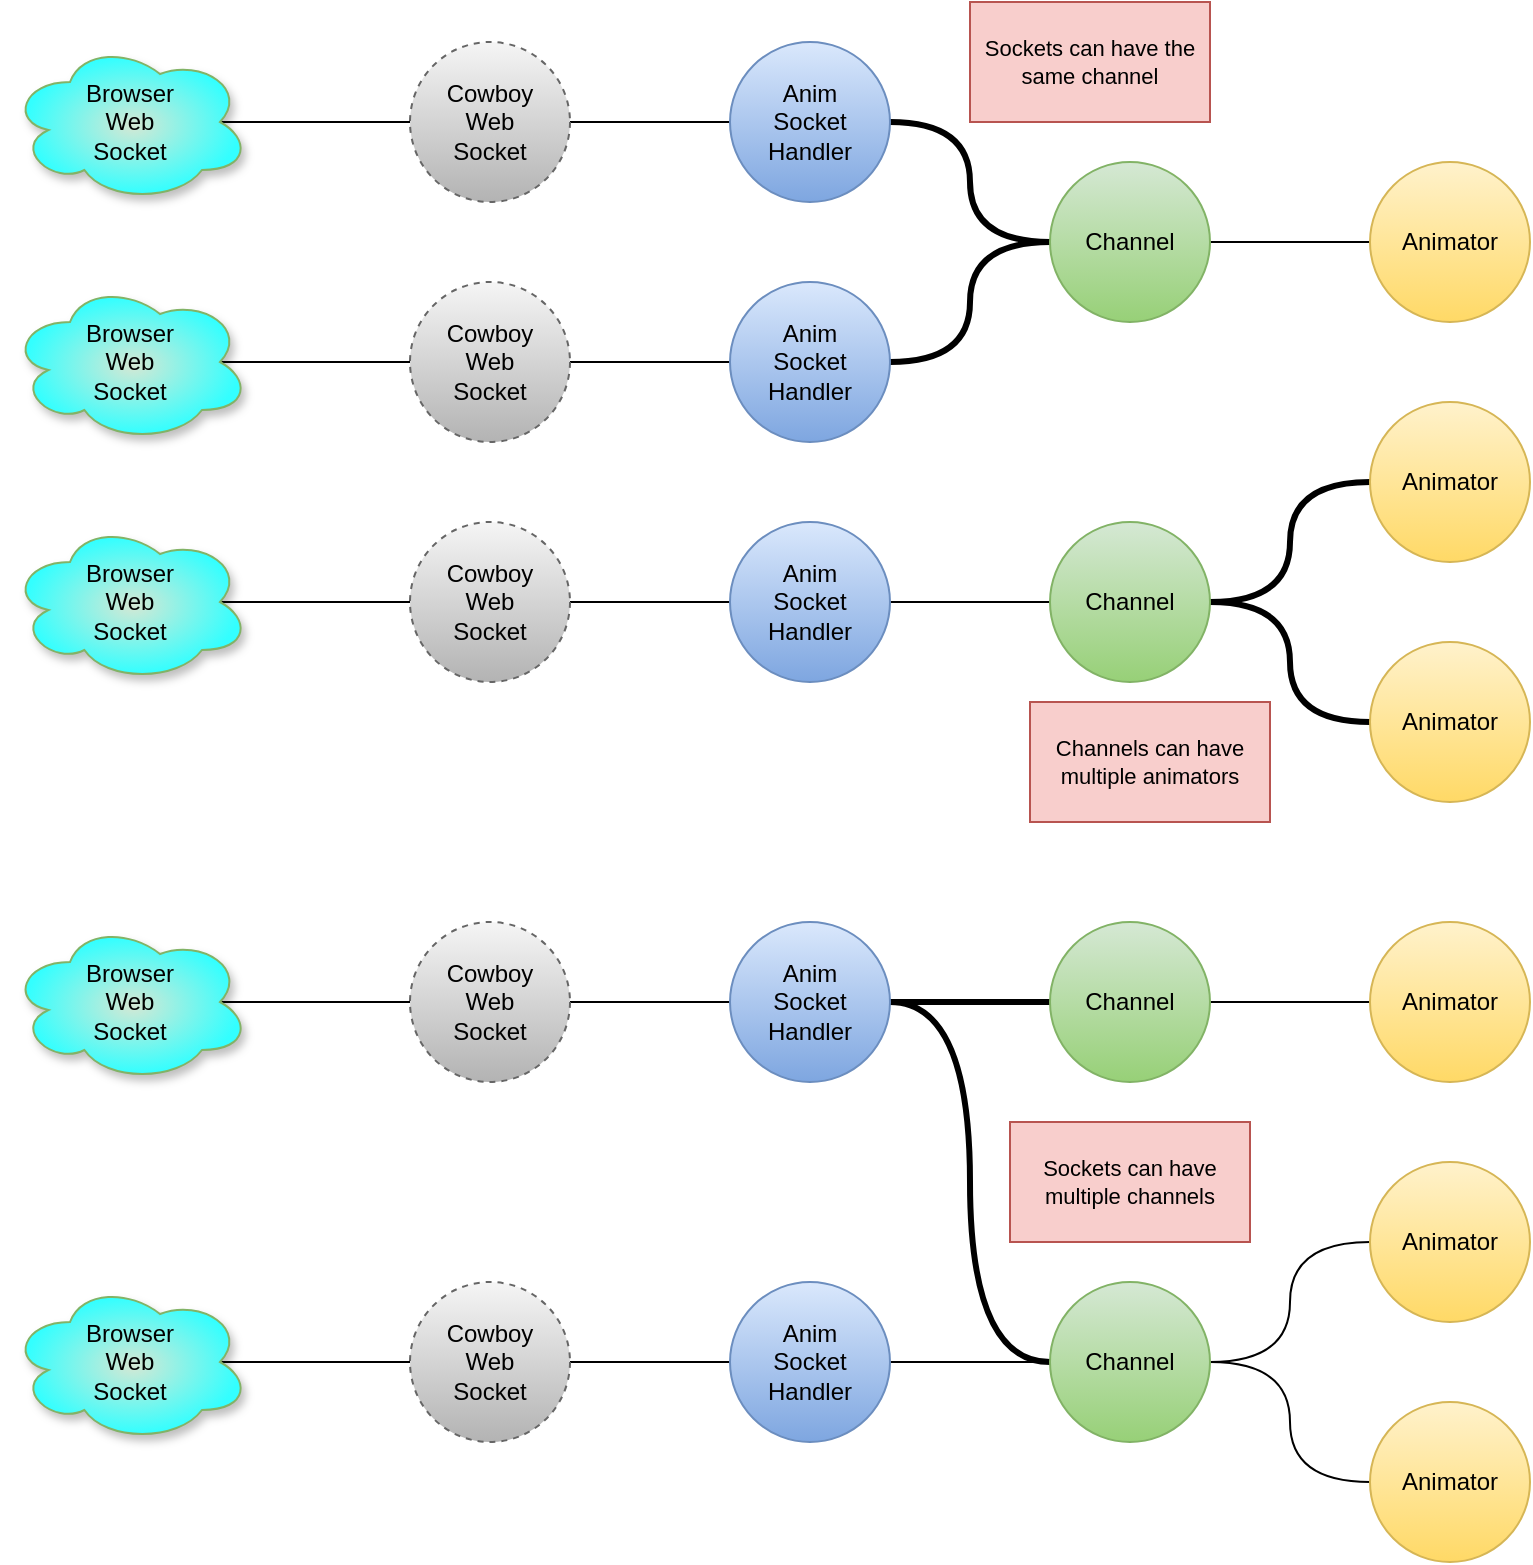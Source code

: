 <mxfile version="26.0.11">
  <diagram name="Page-1" id="cgjB4MnLURM3aZ3l22ol">
    <mxGraphModel dx="994" dy="869" grid="1" gridSize="10" guides="1" tooltips="1" connect="1" arrows="1" fold="1" page="1" pageScale="1" pageWidth="850" pageHeight="1100" math="0" shadow="0">
      <root>
        <mxCell id="0" />
        <mxCell id="1" parent="0" />
        <mxCell id="YkcnZiw91k6swuXmgx-c-12" style="edgeStyle=orthogonalEdgeStyle;rounded=0;orthogonalLoop=1;jettySize=auto;html=1;exitX=0.875;exitY=0.5;exitDx=0;exitDy=0;exitPerimeter=0;entryX=0;entryY=0.5;entryDx=0;entryDy=0;endArrow=none;startFill=0;" edge="1" parent="1" source="YkcnZiw91k6swuXmgx-c-1" target="YkcnZiw91k6swuXmgx-c-2">
          <mxGeometry relative="1" as="geometry" />
        </mxCell>
        <mxCell id="YkcnZiw91k6swuXmgx-c-1" value="Browser&lt;div&gt;Web&lt;/div&gt;&lt;div&gt;Socket&lt;/div&gt;" style="ellipse;shape=cloud;whiteSpace=wrap;html=1;fillStyle=auto;fillColor=#d5e8d4;strokeColor=#82b366;gradientColor=#33FFFF;gradientDirection=radial;shadow=1;" vertex="1" parent="1">
          <mxGeometry x="40" y="80" width="120" height="80" as="geometry" />
        </mxCell>
        <mxCell id="YkcnZiw91k6swuXmgx-c-13" style="edgeStyle=orthogonalEdgeStyle;shape=connector;rounded=0;orthogonalLoop=1;jettySize=auto;html=1;exitX=1;exitY=0.5;exitDx=0;exitDy=0;entryX=0;entryY=0.5;entryDx=0;entryDy=0;strokeColor=default;align=center;verticalAlign=middle;fontFamily=Helvetica;fontSize=11;fontColor=default;labelBackgroundColor=default;startFill=0;endArrow=none;" edge="1" parent="1" source="YkcnZiw91k6swuXmgx-c-2" target="YkcnZiw91k6swuXmgx-c-3">
          <mxGeometry relative="1" as="geometry" />
        </mxCell>
        <mxCell id="YkcnZiw91k6swuXmgx-c-2" value="Cowboy&lt;div&gt;Web&lt;/div&gt;&lt;div&gt;Socket&lt;/div&gt;" style="ellipse;whiteSpace=wrap;html=1;aspect=fixed;dashed=1;fillColor=#f5f5f5;strokeColor=#666666;gradientColor=#b3b3b3;" vertex="1" parent="1">
          <mxGeometry x="240" y="80" width="80" height="80" as="geometry" />
        </mxCell>
        <mxCell id="YkcnZiw91k6swuXmgx-c-25" style="edgeStyle=orthogonalEdgeStyle;shape=connector;rounded=0;orthogonalLoop=1;jettySize=auto;html=1;exitX=1;exitY=0.5;exitDx=0;exitDy=0;entryX=0;entryY=0.5;entryDx=0;entryDy=0;strokeColor=default;align=center;verticalAlign=middle;fontFamily=Helvetica;fontSize=11;fontColor=default;labelBackgroundColor=default;startFill=0;endArrow=none;curved=1;strokeWidth=3;" edge="1" parent="1" source="YkcnZiw91k6swuXmgx-c-3" target="YkcnZiw91k6swuXmgx-c-24">
          <mxGeometry relative="1" as="geometry" />
        </mxCell>
        <mxCell id="YkcnZiw91k6swuXmgx-c-3" value="Anim&lt;div&gt;Socket&lt;/div&gt;&lt;div&gt;Handler&lt;/div&gt;" style="ellipse;whiteSpace=wrap;html=1;aspect=fixed;fillColor=#dae8fc;gradientColor=#7ea6e0;strokeColor=#6c8ebf;" vertex="1" parent="1">
          <mxGeometry x="400" y="80" width="80" height="80" as="geometry" />
        </mxCell>
        <mxCell id="YkcnZiw91k6swuXmgx-c-14" style="edgeStyle=orthogonalEdgeStyle;rounded=0;orthogonalLoop=1;jettySize=auto;html=1;exitX=0.875;exitY=0.5;exitDx=0;exitDy=0;exitPerimeter=0;entryX=0;entryY=0.5;entryDx=0;entryDy=0;endArrow=none;startFill=0;" edge="1" source="YkcnZiw91k6swuXmgx-c-15" target="YkcnZiw91k6swuXmgx-c-17" parent="1">
          <mxGeometry relative="1" as="geometry" />
        </mxCell>
        <mxCell id="YkcnZiw91k6swuXmgx-c-15" value="Browser&lt;div&gt;Web&lt;/div&gt;&lt;div&gt;Socket&lt;/div&gt;" style="ellipse;shape=cloud;whiteSpace=wrap;html=1;fillStyle=auto;fillColor=#d5e8d4;strokeColor=#82b366;gradientColor=#33FFFF;gradientDirection=radial;shadow=1;" vertex="1" parent="1">
          <mxGeometry x="40" y="200" width="120" height="80" as="geometry" />
        </mxCell>
        <mxCell id="YkcnZiw91k6swuXmgx-c-16" style="edgeStyle=orthogonalEdgeStyle;shape=connector;rounded=0;orthogonalLoop=1;jettySize=auto;html=1;exitX=1;exitY=0.5;exitDx=0;exitDy=0;entryX=0;entryY=0.5;entryDx=0;entryDy=0;strokeColor=default;align=center;verticalAlign=middle;fontFamily=Helvetica;fontSize=11;fontColor=default;labelBackgroundColor=default;startFill=0;endArrow=none;" edge="1" source="YkcnZiw91k6swuXmgx-c-17" target="YkcnZiw91k6swuXmgx-c-18" parent="1">
          <mxGeometry relative="1" as="geometry" />
        </mxCell>
        <mxCell id="YkcnZiw91k6swuXmgx-c-17" value="Cowboy&lt;div&gt;Web&lt;/div&gt;&lt;div&gt;Socket&lt;/div&gt;" style="ellipse;whiteSpace=wrap;html=1;aspect=fixed;dashed=1;fillColor=#f5f5f5;strokeColor=#666666;gradientColor=#b3b3b3;" vertex="1" parent="1">
          <mxGeometry x="240" y="200" width="80" height="80" as="geometry" />
        </mxCell>
        <mxCell id="YkcnZiw91k6swuXmgx-c-26" style="edgeStyle=orthogonalEdgeStyle;shape=connector;rounded=0;orthogonalLoop=1;jettySize=auto;html=1;exitX=1;exitY=0.5;exitDx=0;exitDy=0;entryX=0;entryY=0.5;entryDx=0;entryDy=0;strokeColor=default;align=center;verticalAlign=middle;fontFamily=Helvetica;fontSize=11;fontColor=default;labelBackgroundColor=default;startFill=0;endArrow=none;curved=1;strokeWidth=3;" edge="1" parent="1" source="YkcnZiw91k6swuXmgx-c-18" target="YkcnZiw91k6swuXmgx-c-24">
          <mxGeometry relative="1" as="geometry" />
        </mxCell>
        <mxCell id="YkcnZiw91k6swuXmgx-c-18" value="Anim&lt;div&gt;Socket&lt;/div&gt;&lt;div&gt;Handler&lt;/div&gt;" style="ellipse;whiteSpace=wrap;html=1;aspect=fixed;fillColor=#dae8fc;gradientColor=#7ea6e0;strokeColor=#6c8ebf;" vertex="1" parent="1">
          <mxGeometry x="400" y="200" width="80" height="80" as="geometry" />
        </mxCell>
        <mxCell id="YkcnZiw91k6swuXmgx-c-19" style="edgeStyle=orthogonalEdgeStyle;rounded=0;orthogonalLoop=1;jettySize=auto;html=1;exitX=0.875;exitY=0.5;exitDx=0;exitDy=0;exitPerimeter=0;entryX=0;entryY=0.5;entryDx=0;entryDy=0;endArrow=none;startFill=0;" edge="1" source="YkcnZiw91k6swuXmgx-c-20" target="YkcnZiw91k6swuXmgx-c-22" parent="1">
          <mxGeometry relative="1" as="geometry" />
        </mxCell>
        <mxCell id="YkcnZiw91k6swuXmgx-c-20" value="Browser&lt;div&gt;Web&lt;/div&gt;&lt;div&gt;Socket&lt;/div&gt;" style="ellipse;shape=cloud;whiteSpace=wrap;html=1;fillStyle=auto;fillColor=#d5e8d4;strokeColor=#82b366;gradientColor=#33FFFF;gradientDirection=radial;shadow=1;" vertex="1" parent="1">
          <mxGeometry x="40" y="320" width="120" height="80" as="geometry" />
        </mxCell>
        <mxCell id="YkcnZiw91k6swuXmgx-c-21" style="edgeStyle=orthogonalEdgeStyle;shape=connector;rounded=0;orthogonalLoop=1;jettySize=auto;html=1;exitX=1;exitY=0.5;exitDx=0;exitDy=0;entryX=0;entryY=0.5;entryDx=0;entryDy=0;strokeColor=default;align=center;verticalAlign=middle;fontFamily=Helvetica;fontSize=11;fontColor=default;labelBackgroundColor=default;startFill=0;endArrow=none;" edge="1" source="YkcnZiw91k6swuXmgx-c-22" target="YkcnZiw91k6swuXmgx-c-23" parent="1">
          <mxGeometry relative="1" as="geometry" />
        </mxCell>
        <mxCell id="YkcnZiw91k6swuXmgx-c-22" value="Cowboy&lt;div&gt;Web&lt;/div&gt;&lt;div&gt;Socket&lt;/div&gt;" style="ellipse;whiteSpace=wrap;html=1;aspect=fixed;dashed=1;fillColor=#f5f5f5;strokeColor=#666666;gradientColor=#b3b3b3;" vertex="1" parent="1">
          <mxGeometry x="240" y="320" width="80" height="80" as="geometry" />
        </mxCell>
        <mxCell id="YkcnZiw91k6swuXmgx-c-28" style="edgeStyle=orthogonalEdgeStyle;shape=connector;curved=1;rounded=0;orthogonalLoop=1;jettySize=auto;html=1;exitX=1;exitY=0.5;exitDx=0;exitDy=0;entryX=0;entryY=0.5;entryDx=0;entryDy=0;strokeColor=default;align=center;verticalAlign=middle;fontFamily=Helvetica;fontSize=11;fontColor=default;labelBackgroundColor=default;startFill=0;endArrow=none;" edge="1" parent="1" source="YkcnZiw91k6swuXmgx-c-23" target="YkcnZiw91k6swuXmgx-c-27">
          <mxGeometry relative="1" as="geometry" />
        </mxCell>
        <mxCell id="YkcnZiw91k6swuXmgx-c-23" value="Anim&lt;div&gt;Socket&lt;/div&gt;&lt;div&gt;Handler&lt;/div&gt;" style="ellipse;whiteSpace=wrap;html=1;aspect=fixed;fillColor=#dae8fc;gradientColor=#7ea6e0;strokeColor=#6c8ebf;" vertex="1" parent="1">
          <mxGeometry x="400" y="320" width="80" height="80" as="geometry" />
        </mxCell>
        <mxCell id="YkcnZiw91k6swuXmgx-c-30" style="edgeStyle=orthogonalEdgeStyle;shape=connector;curved=1;rounded=0;orthogonalLoop=1;jettySize=auto;html=1;exitX=1;exitY=0.5;exitDx=0;exitDy=0;entryX=0;entryY=0.5;entryDx=0;entryDy=0;strokeColor=default;align=center;verticalAlign=middle;fontFamily=Helvetica;fontSize=11;fontColor=default;labelBackgroundColor=default;startFill=0;endArrow=none;" edge="1" parent="1" source="YkcnZiw91k6swuXmgx-c-24" target="YkcnZiw91k6swuXmgx-c-29">
          <mxGeometry relative="1" as="geometry" />
        </mxCell>
        <mxCell id="YkcnZiw91k6swuXmgx-c-24" value="Channel" style="ellipse;whiteSpace=wrap;html=1;aspect=fixed;fillColor=#d5e8d4;gradientColor=#97d077;strokeColor=#82b366;" vertex="1" parent="1">
          <mxGeometry x="560" y="140" width="80" height="80" as="geometry" />
        </mxCell>
        <mxCell id="YkcnZiw91k6swuXmgx-c-33" style="edgeStyle=orthogonalEdgeStyle;shape=connector;curved=1;rounded=0;orthogonalLoop=1;jettySize=auto;html=1;exitX=1;exitY=0.5;exitDx=0;exitDy=0;entryX=0;entryY=0.5;entryDx=0;entryDy=0;strokeColor=default;align=center;verticalAlign=middle;fontFamily=Helvetica;fontSize=11;fontColor=default;labelBackgroundColor=default;startFill=0;endArrow=none;strokeWidth=3;" edge="1" parent="1" source="YkcnZiw91k6swuXmgx-c-27" target="YkcnZiw91k6swuXmgx-c-31">
          <mxGeometry relative="1" as="geometry" />
        </mxCell>
        <mxCell id="YkcnZiw91k6swuXmgx-c-34" style="edgeStyle=orthogonalEdgeStyle;shape=connector;curved=1;rounded=0;orthogonalLoop=1;jettySize=auto;html=1;exitX=1;exitY=0.5;exitDx=0;exitDy=0;entryX=0;entryY=0.5;entryDx=0;entryDy=0;strokeColor=default;align=center;verticalAlign=middle;fontFamily=Helvetica;fontSize=11;fontColor=default;labelBackgroundColor=default;startFill=0;endArrow=none;strokeWidth=3;" edge="1" parent="1" source="YkcnZiw91k6swuXmgx-c-27" target="YkcnZiw91k6swuXmgx-c-32">
          <mxGeometry relative="1" as="geometry" />
        </mxCell>
        <mxCell id="YkcnZiw91k6swuXmgx-c-27" value="Channel" style="ellipse;whiteSpace=wrap;html=1;aspect=fixed;fillColor=#d5e8d4;gradientColor=#97d077;strokeColor=#82b366;" vertex="1" parent="1">
          <mxGeometry x="560" y="320" width="80" height="80" as="geometry" />
        </mxCell>
        <mxCell id="YkcnZiw91k6swuXmgx-c-29" value="Animator" style="ellipse;whiteSpace=wrap;html=1;aspect=fixed;fillColor=#fff2cc;gradientColor=#ffd966;strokeColor=#d6b656;" vertex="1" parent="1">
          <mxGeometry x="720" y="140" width="80" height="80" as="geometry" />
        </mxCell>
        <mxCell id="YkcnZiw91k6swuXmgx-c-31" value="Animator" style="ellipse;whiteSpace=wrap;html=1;aspect=fixed;fillColor=#fff2cc;gradientColor=#ffd966;strokeColor=#d6b656;" vertex="1" parent="1">
          <mxGeometry x="720" y="260" width="80" height="80" as="geometry" />
        </mxCell>
        <mxCell id="YkcnZiw91k6swuXmgx-c-32" value="Animator" style="ellipse;whiteSpace=wrap;html=1;aspect=fixed;fillColor=#fff2cc;gradientColor=#ffd966;strokeColor=#d6b656;" vertex="1" parent="1">
          <mxGeometry x="720" y="380" width="80" height="80" as="geometry" />
        </mxCell>
        <mxCell id="YkcnZiw91k6swuXmgx-c-38" style="edgeStyle=orthogonalEdgeStyle;rounded=0;orthogonalLoop=1;jettySize=auto;html=1;exitX=0.875;exitY=0.5;exitDx=0;exitDy=0;exitPerimeter=0;entryX=0;entryY=0.5;entryDx=0;entryDy=0;endArrow=none;startFill=0;" edge="1" source="YkcnZiw91k6swuXmgx-c-39" target="YkcnZiw91k6swuXmgx-c-41" parent="1">
          <mxGeometry relative="1" as="geometry" />
        </mxCell>
        <mxCell id="YkcnZiw91k6swuXmgx-c-39" value="Browser&lt;div&gt;Web&lt;/div&gt;&lt;div&gt;Socket&lt;/div&gt;" style="ellipse;shape=cloud;whiteSpace=wrap;html=1;fillStyle=auto;fillColor=#d5e8d4;strokeColor=#82b366;gradientColor=#33FFFF;gradientDirection=radial;shadow=1;" vertex="1" parent="1">
          <mxGeometry x="40" y="520" width="120" height="80" as="geometry" />
        </mxCell>
        <mxCell id="YkcnZiw91k6swuXmgx-c-40" style="edgeStyle=orthogonalEdgeStyle;shape=connector;rounded=0;orthogonalLoop=1;jettySize=auto;html=1;exitX=1;exitY=0.5;exitDx=0;exitDy=0;entryX=0;entryY=0.5;entryDx=0;entryDy=0;strokeColor=default;align=center;verticalAlign=middle;fontFamily=Helvetica;fontSize=11;fontColor=default;labelBackgroundColor=default;startFill=0;endArrow=none;" edge="1" source="YkcnZiw91k6swuXmgx-c-41" target="YkcnZiw91k6swuXmgx-c-43" parent="1">
          <mxGeometry relative="1" as="geometry" />
        </mxCell>
        <mxCell id="YkcnZiw91k6swuXmgx-c-41" value="Cowboy&lt;div&gt;Web&lt;/div&gt;&lt;div&gt;Socket&lt;/div&gt;" style="ellipse;whiteSpace=wrap;html=1;aspect=fixed;dashed=1;fillColor=#f5f5f5;strokeColor=#666666;gradientColor=#b3b3b3;" vertex="1" parent="1">
          <mxGeometry x="240" y="520" width="80" height="80" as="geometry" />
        </mxCell>
        <mxCell id="YkcnZiw91k6swuXmgx-c-42" style="edgeStyle=orthogonalEdgeStyle;shape=connector;rounded=0;orthogonalLoop=1;jettySize=auto;html=1;exitX=1;exitY=0.5;exitDx=0;exitDy=0;entryX=0;entryY=0.5;entryDx=0;entryDy=0;strokeColor=default;align=center;verticalAlign=middle;fontFamily=Helvetica;fontSize=11;fontColor=default;labelBackgroundColor=default;startFill=0;endArrow=none;curved=1;strokeWidth=3;" edge="1" source="YkcnZiw91k6swuXmgx-c-43" target="YkcnZiw91k6swuXmgx-c-51" parent="1">
          <mxGeometry relative="1" as="geometry" />
        </mxCell>
        <mxCell id="YkcnZiw91k6swuXmgx-c-59" style="edgeStyle=orthogonalEdgeStyle;shape=connector;curved=1;rounded=0;orthogonalLoop=1;jettySize=auto;html=1;exitX=1;exitY=0.5;exitDx=0;exitDy=0;entryX=0;entryY=0.5;entryDx=0;entryDy=0;strokeColor=default;align=center;verticalAlign=middle;fontFamily=Helvetica;fontSize=11;fontColor=default;labelBackgroundColor=default;startFill=0;endArrow=none;strokeWidth=3;" edge="1" parent="1" source="YkcnZiw91k6swuXmgx-c-43" target="YkcnZiw91k6swuXmgx-c-54">
          <mxGeometry relative="1" as="geometry" />
        </mxCell>
        <mxCell id="YkcnZiw91k6swuXmgx-c-43" value="Anim&lt;div&gt;Socket&lt;/div&gt;&lt;div&gt;Handler&lt;/div&gt;" style="ellipse;whiteSpace=wrap;html=1;aspect=fixed;fillColor=#dae8fc;gradientColor=#7ea6e0;strokeColor=#6c8ebf;" vertex="1" parent="1">
          <mxGeometry x="400" y="520" width="80" height="80" as="geometry" />
        </mxCell>
        <mxCell id="YkcnZiw91k6swuXmgx-c-44" style="edgeStyle=orthogonalEdgeStyle;rounded=0;orthogonalLoop=1;jettySize=auto;html=1;exitX=0.875;exitY=0.5;exitDx=0;exitDy=0;exitPerimeter=0;entryX=0;entryY=0.5;entryDx=0;entryDy=0;endArrow=none;startFill=0;" edge="1" source="YkcnZiw91k6swuXmgx-c-45" target="YkcnZiw91k6swuXmgx-c-47" parent="1">
          <mxGeometry relative="1" as="geometry" />
        </mxCell>
        <mxCell id="YkcnZiw91k6swuXmgx-c-45" value="Browser&lt;div&gt;Web&lt;/div&gt;&lt;div&gt;Socket&lt;/div&gt;" style="ellipse;shape=cloud;whiteSpace=wrap;html=1;fillStyle=auto;fillColor=#d5e8d4;strokeColor=#82b366;gradientColor=#33FFFF;gradientDirection=radial;shadow=1;" vertex="1" parent="1">
          <mxGeometry x="40" y="700" width="120" height="80" as="geometry" />
        </mxCell>
        <mxCell id="YkcnZiw91k6swuXmgx-c-46" style="edgeStyle=orthogonalEdgeStyle;shape=connector;rounded=0;orthogonalLoop=1;jettySize=auto;html=1;exitX=1;exitY=0.5;exitDx=0;exitDy=0;entryX=0;entryY=0.5;entryDx=0;entryDy=0;strokeColor=default;align=center;verticalAlign=middle;fontFamily=Helvetica;fontSize=11;fontColor=default;labelBackgroundColor=default;startFill=0;endArrow=none;" edge="1" source="YkcnZiw91k6swuXmgx-c-47" target="YkcnZiw91k6swuXmgx-c-49" parent="1">
          <mxGeometry relative="1" as="geometry" />
        </mxCell>
        <mxCell id="YkcnZiw91k6swuXmgx-c-47" value="Cowboy&lt;div&gt;Web&lt;/div&gt;&lt;div&gt;Socket&lt;/div&gt;" style="ellipse;whiteSpace=wrap;html=1;aspect=fixed;dashed=1;fillColor=#f5f5f5;strokeColor=#666666;gradientColor=#b3b3b3;" vertex="1" parent="1">
          <mxGeometry x="240" y="700" width="80" height="80" as="geometry" />
        </mxCell>
        <mxCell id="YkcnZiw91k6swuXmgx-c-48" style="edgeStyle=orthogonalEdgeStyle;shape=connector;curved=1;rounded=0;orthogonalLoop=1;jettySize=auto;html=1;exitX=1;exitY=0.5;exitDx=0;exitDy=0;entryX=0;entryY=0.5;entryDx=0;entryDy=0;strokeColor=default;align=center;verticalAlign=middle;fontFamily=Helvetica;fontSize=11;fontColor=default;labelBackgroundColor=default;startFill=0;endArrow=none;" edge="1" source="YkcnZiw91k6swuXmgx-c-49" target="YkcnZiw91k6swuXmgx-c-54" parent="1">
          <mxGeometry relative="1" as="geometry" />
        </mxCell>
        <mxCell id="YkcnZiw91k6swuXmgx-c-49" value="Anim&lt;div&gt;Socket&lt;/div&gt;&lt;div&gt;Handler&lt;/div&gt;" style="ellipse;whiteSpace=wrap;html=1;aspect=fixed;fillColor=#dae8fc;gradientColor=#7ea6e0;strokeColor=#6c8ebf;" vertex="1" parent="1">
          <mxGeometry x="400" y="700" width="80" height="80" as="geometry" />
        </mxCell>
        <mxCell id="YkcnZiw91k6swuXmgx-c-50" style="edgeStyle=orthogonalEdgeStyle;shape=connector;curved=1;rounded=0;orthogonalLoop=1;jettySize=auto;html=1;exitX=1;exitY=0.5;exitDx=0;exitDy=0;entryX=0;entryY=0.5;entryDx=0;entryDy=0;strokeColor=default;align=center;verticalAlign=middle;fontFamily=Helvetica;fontSize=11;fontColor=default;labelBackgroundColor=default;startFill=0;endArrow=none;" edge="1" source="YkcnZiw91k6swuXmgx-c-51" target="YkcnZiw91k6swuXmgx-c-55" parent="1">
          <mxGeometry relative="1" as="geometry" />
        </mxCell>
        <mxCell id="YkcnZiw91k6swuXmgx-c-51" value="Channel" style="ellipse;whiteSpace=wrap;html=1;aspect=fixed;fillColor=#d5e8d4;gradientColor=#97d077;strokeColor=#82b366;" vertex="1" parent="1">
          <mxGeometry x="560" y="520" width="80" height="80" as="geometry" />
        </mxCell>
        <mxCell id="YkcnZiw91k6swuXmgx-c-52" style="edgeStyle=orthogonalEdgeStyle;shape=connector;curved=1;rounded=0;orthogonalLoop=1;jettySize=auto;html=1;exitX=1;exitY=0.5;exitDx=0;exitDy=0;entryX=0;entryY=0.5;entryDx=0;entryDy=0;strokeColor=default;align=center;verticalAlign=middle;fontFamily=Helvetica;fontSize=11;fontColor=default;labelBackgroundColor=default;startFill=0;endArrow=none;strokeWidth=1;" edge="1" source="YkcnZiw91k6swuXmgx-c-54" target="YkcnZiw91k6swuXmgx-c-56" parent="1">
          <mxGeometry relative="1" as="geometry" />
        </mxCell>
        <mxCell id="YkcnZiw91k6swuXmgx-c-53" style="edgeStyle=orthogonalEdgeStyle;shape=connector;curved=1;rounded=0;orthogonalLoop=1;jettySize=auto;html=1;exitX=1;exitY=0.5;exitDx=0;exitDy=0;entryX=0;entryY=0.5;entryDx=0;entryDy=0;strokeColor=default;align=center;verticalAlign=middle;fontFamily=Helvetica;fontSize=11;fontColor=default;labelBackgroundColor=default;startFill=0;endArrow=none;strokeWidth=1;" edge="1" source="YkcnZiw91k6swuXmgx-c-54" target="YkcnZiw91k6swuXmgx-c-57" parent="1">
          <mxGeometry relative="1" as="geometry" />
        </mxCell>
        <mxCell id="YkcnZiw91k6swuXmgx-c-54" value="Channel" style="ellipse;whiteSpace=wrap;html=1;aspect=fixed;fillColor=#d5e8d4;gradientColor=#97d077;strokeColor=#82b366;" vertex="1" parent="1">
          <mxGeometry x="560" y="700" width="80" height="80" as="geometry" />
        </mxCell>
        <mxCell id="YkcnZiw91k6swuXmgx-c-55" value="Animator" style="ellipse;whiteSpace=wrap;html=1;aspect=fixed;fillColor=#fff2cc;gradientColor=#ffd966;strokeColor=#d6b656;" vertex="1" parent="1">
          <mxGeometry x="720" y="520" width="80" height="80" as="geometry" />
        </mxCell>
        <mxCell id="YkcnZiw91k6swuXmgx-c-56" value="Animator" style="ellipse;whiteSpace=wrap;html=1;aspect=fixed;fillColor=#fff2cc;gradientColor=#ffd966;strokeColor=#d6b656;" vertex="1" parent="1">
          <mxGeometry x="720" y="640" width="80" height="80" as="geometry" />
        </mxCell>
        <mxCell id="YkcnZiw91k6swuXmgx-c-57" value="Animator" style="ellipse;whiteSpace=wrap;html=1;aspect=fixed;fillColor=#fff2cc;gradientColor=#ffd966;strokeColor=#d6b656;" vertex="1" parent="1">
          <mxGeometry x="720" y="760" width="80" height="80" as="geometry" />
        </mxCell>
        <mxCell id="YkcnZiw91k6swuXmgx-c-60" value="Sockets can have multiple channels" style="rounded=0;whiteSpace=wrap;html=1;fontFamily=Helvetica;fontSize=11;labelBackgroundColor=none;fillColor=#f8cecc;strokeColor=#b85450;" vertex="1" parent="1">
          <mxGeometry x="540" y="620" width="120" height="60" as="geometry" />
        </mxCell>
        <mxCell id="YkcnZiw91k6swuXmgx-c-61" value="Channels can have multiple animators" style="rounded=0;whiteSpace=wrap;html=1;fontFamily=Helvetica;fontSize=11;labelBackgroundColor=none;fillColor=#f8cecc;strokeColor=#b85450;" vertex="1" parent="1">
          <mxGeometry x="550" y="410" width="120" height="60" as="geometry" />
        </mxCell>
        <mxCell id="YkcnZiw91k6swuXmgx-c-62" value="Sockets can have the same channel" style="rounded=0;whiteSpace=wrap;html=1;fontFamily=Helvetica;fontSize=11;labelBackgroundColor=none;fillColor=#f8cecc;strokeColor=#b85450;" vertex="1" parent="1">
          <mxGeometry x="520" y="60" width="120" height="60" as="geometry" />
        </mxCell>
      </root>
    </mxGraphModel>
  </diagram>
</mxfile>
